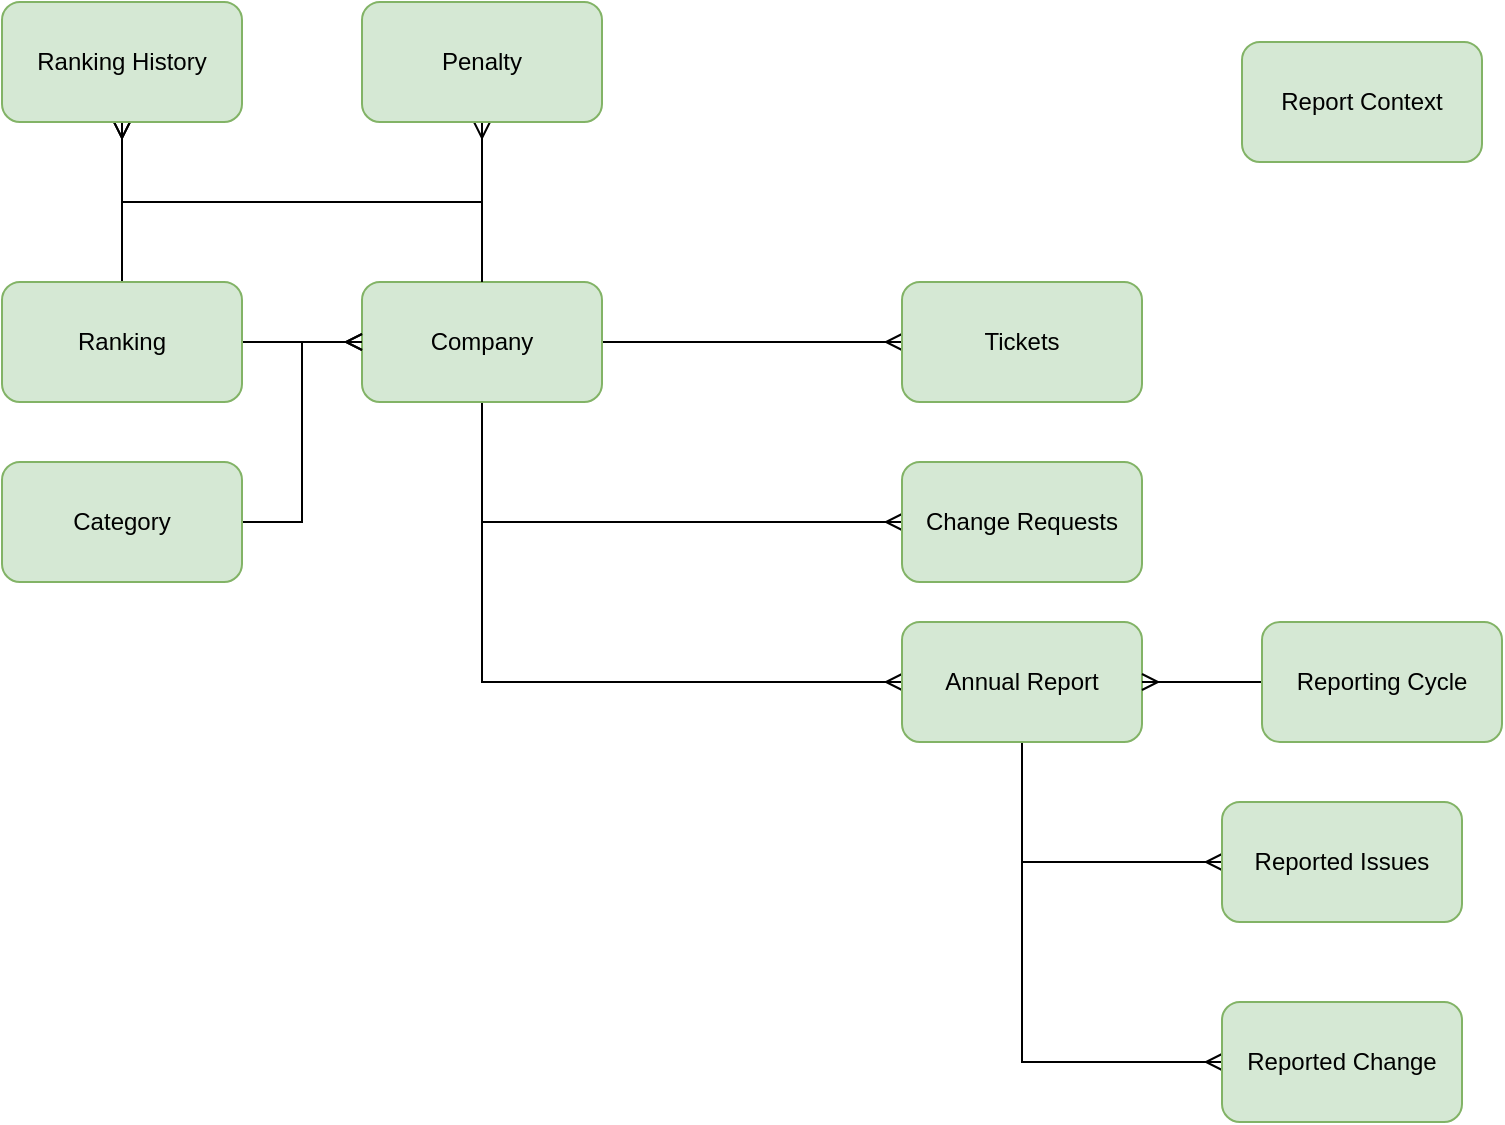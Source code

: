 <mxfile version="22.0.8" type="device">
  <diagram name="Page-1" id="HL6KULMRv6GPSVpq03Zq">
    <mxGraphModel dx="1434" dy="782" grid="1" gridSize="10" guides="1" tooltips="1" connect="1" arrows="1" fold="1" page="1" pageScale="1" pageWidth="850" pageHeight="1100" math="0" shadow="0">
      <root>
        <mxCell id="0" />
        <mxCell id="1" parent="0" />
        <mxCell id="SIxeFpGajm9Z2pZIayPS-3" style="edgeStyle=orthogonalEdgeStyle;rounded=0;orthogonalLoop=1;jettySize=auto;html=1;exitX=1;exitY=0.5;exitDx=0;exitDy=0;entryX=0;entryY=0.5;entryDx=0;entryDy=0;endArrow=ERmany;endFill=0;" edge="1" parent="1" source="SIxeFpGajm9Z2pZIayPS-1" target="SIxeFpGajm9Z2pZIayPS-2">
          <mxGeometry relative="1" as="geometry" />
        </mxCell>
        <mxCell id="SIxeFpGajm9Z2pZIayPS-6" style="edgeStyle=orthogonalEdgeStyle;rounded=0;orthogonalLoop=1;jettySize=auto;html=1;exitX=0.5;exitY=1;exitDx=0;exitDy=0;entryX=0;entryY=0.5;entryDx=0;entryDy=0;endArrow=ERmany;endFill=0;" edge="1" parent="1" source="SIxeFpGajm9Z2pZIayPS-1" target="SIxeFpGajm9Z2pZIayPS-5">
          <mxGeometry relative="1" as="geometry" />
        </mxCell>
        <mxCell id="SIxeFpGajm9Z2pZIayPS-8" style="edgeStyle=orthogonalEdgeStyle;rounded=0;orthogonalLoop=1;jettySize=auto;html=1;exitX=0.5;exitY=1;exitDx=0;exitDy=0;entryX=0;entryY=0.5;entryDx=0;entryDy=0;endArrow=ERmany;endFill=0;" edge="1" parent="1" source="SIxeFpGajm9Z2pZIayPS-1" target="SIxeFpGajm9Z2pZIayPS-7">
          <mxGeometry relative="1" as="geometry" />
        </mxCell>
        <mxCell id="SIxeFpGajm9Z2pZIayPS-21" style="edgeStyle=orthogonalEdgeStyle;rounded=0;orthogonalLoop=1;jettySize=auto;html=1;exitX=0.5;exitY=0;exitDx=0;exitDy=0;entryX=0.5;entryY=1;entryDx=0;entryDy=0;endArrow=ERmany;endFill=0;" edge="1" parent="1" source="SIxeFpGajm9Z2pZIayPS-1" target="SIxeFpGajm9Z2pZIayPS-20">
          <mxGeometry relative="1" as="geometry" />
        </mxCell>
        <mxCell id="SIxeFpGajm9Z2pZIayPS-26" style="edgeStyle=orthogonalEdgeStyle;rounded=0;orthogonalLoop=1;jettySize=auto;html=1;exitX=0.5;exitY=0;exitDx=0;exitDy=0;entryX=0.5;entryY=1;entryDx=0;entryDy=0;endArrow=ERmany;endFill=0;" edge="1" parent="1" source="SIxeFpGajm9Z2pZIayPS-1" target="SIxeFpGajm9Z2pZIayPS-22">
          <mxGeometry relative="1" as="geometry" />
        </mxCell>
        <mxCell id="SIxeFpGajm9Z2pZIayPS-1" value="Company" style="rounded=1;whiteSpace=wrap;html=1;fillColor=#d5e8d4;strokeColor=#82b366;" vertex="1" parent="1">
          <mxGeometry x="200" y="180" width="120" height="60" as="geometry" />
        </mxCell>
        <mxCell id="SIxeFpGajm9Z2pZIayPS-2" value="Tickets" style="rounded=1;whiteSpace=wrap;html=1;fillColor=#d5e8d4;strokeColor=#82b366;" vertex="1" parent="1">
          <mxGeometry x="470" y="180" width="120" height="60" as="geometry" />
        </mxCell>
        <mxCell id="SIxeFpGajm9Z2pZIayPS-4" value="Report Context" style="rounded=1;whiteSpace=wrap;html=1;fillColor=#d5e8d4;strokeColor=#82b366;" vertex="1" parent="1">
          <mxGeometry x="640" y="60" width="120" height="60" as="geometry" />
        </mxCell>
        <mxCell id="SIxeFpGajm9Z2pZIayPS-5" value="Change Requests" style="rounded=1;whiteSpace=wrap;html=1;fillColor=#d5e8d4;strokeColor=#82b366;" vertex="1" parent="1">
          <mxGeometry x="470" y="270" width="120" height="60" as="geometry" />
        </mxCell>
        <mxCell id="SIxeFpGajm9Z2pZIayPS-13" style="edgeStyle=orthogonalEdgeStyle;rounded=0;orthogonalLoop=1;jettySize=auto;html=1;exitX=0.5;exitY=1;exitDx=0;exitDy=0;entryX=0;entryY=0.5;entryDx=0;entryDy=0;endArrow=ERmany;endFill=0;" edge="1" parent="1" source="SIxeFpGajm9Z2pZIayPS-7" target="SIxeFpGajm9Z2pZIayPS-12">
          <mxGeometry relative="1" as="geometry" />
        </mxCell>
        <mxCell id="SIxeFpGajm9Z2pZIayPS-15" style="edgeStyle=orthogonalEdgeStyle;rounded=0;orthogonalLoop=1;jettySize=auto;html=1;exitX=0.5;exitY=1;exitDx=0;exitDy=0;entryX=0;entryY=0.5;entryDx=0;entryDy=0;endArrow=ERmany;endFill=0;" edge="1" parent="1" source="SIxeFpGajm9Z2pZIayPS-7" target="SIxeFpGajm9Z2pZIayPS-14">
          <mxGeometry relative="1" as="geometry" />
        </mxCell>
        <mxCell id="SIxeFpGajm9Z2pZIayPS-7" value="Annual Report" style="rounded=1;whiteSpace=wrap;html=1;fillColor=#d5e8d4;strokeColor=#82b366;" vertex="1" parent="1">
          <mxGeometry x="470" y="350" width="120" height="60" as="geometry" />
        </mxCell>
        <mxCell id="SIxeFpGajm9Z2pZIayPS-10" style="edgeStyle=orthogonalEdgeStyle;rounded=0;orthogonalLoop=1;jettySize=auto;html=1;exitX=0;exitY=0.5;exitDx=0;exitDy=0;endArrow=ERmany;endFill=0;" edge="1" parent="1" source="SIxeFpGajm9Z2pZIayPS-9" target="SIxeFpGajm9Z2pZIayPS-7">
          <mxGeometry relative="1" as="geometry" />
        </mxCell>
        <mxCell id="SIxeFpGajm9Z2pZIayPS-9" value="Reporting Cycle" style="rounded=1;whiteSpace=wrap;html=1;fillColor=#d5e8d4;strokeColor=#82b366;" vertex="1" parent="1">
          <mxGeometry x="650" y="350" width="120" height="60" as="geometry" />
        </mxCell>
        <mxCell id="SIxeFpGajm9Z2pZIayPS-12" value="Reported Change" style="rounded=1;whiteSpace=wrap;html=1;fillColor=#d5e8d4;strokeColor=#82b366;" vertex="1" parent="1">
          <mxGeometry x="630" y="540" width="120" height="60" as="geometry" />
        </mxCell>
        <mxCell id="SIxeFpGajm9Z2pZIayPS-14" value="Reported Issues" style="rounded=1;whiteSpace=wrap;html=1;fillColor=#d5e8d4;strokeColor=#82b366;" vertex="1" parent="1">
          <mxGeometry x="630" y="440" width="120" height="60" as="geometry" />
        </mxCell>
        <mxCell id="SIxeFpGajm9Z2pZIayPS-18" style="edgeStyle=orthogonalEdgeStyle;rounded=0;orthogonalLoop=1;jettySize=auto;html=1;exitX=1;exitY=0.5;exitDx=0;exitDy=0;endArrow=ERmany;endFill=0;" edge="1" parent="1" source="SIxeFpGajm9Z2pZIayPS-16" target="SIxeFpGajm9Z2pZIayPS-1">
          <mxGeometry relative="1" as="geometry">
            <Array as="points">
              <mxPoint x="170" y="210" />
              <mxPoint x="170" y="210" />
            </Array>
          </mxGeometry>
        </mxCell>
        <mxCell id="SIxeFpGajm9Z2pZIayPS-25" style="edgeStyle=orthogonalEdgeStyle;rounded=0;orthogonalLoop=1;jettySize=auto;html=1;exitX=0.5;exitY=0;exitDx=0;exitDy=0;entryX=0.5;entryY=1;entryDx=0;entryDy=0;endArrow=ERmany;endFill=0;" edge="1" parent="1" source="SIxeFpGajm9Z2pZIayPS-16" target="SIxeFpGajm9Z2pZIayPS-22">
          <mxGeometry relative="1" as="geometry" />
        </mxCell>
        <mxCell id="SIxeFpGajm9Z2pZIayPS-16" value="Ranking" style="rounded=1;whiteSpace=wrap;html=1;fillColor=#d5e8d4;strokeColor=#82b366;" vertex="1" parent="1">
          <mxGeometry x="20" y="180" width="120" height="60" as="geometry" />
        </mxCell>
        <mxCell id="SIxeFpGajm9Z2pZIayPS-19" style="edgeStyle=orthogonalEdgeStyle;rounded=0;orthogonalLoop=1;jettySize=auto;html=1;exitX=1;exitY=0.5;exitDx=0;exitDy=0;entryX=0;entryY=0.5;entryDx=0;entryDy=0;endArrow=ERmany;endFill=0;" edge="1" parent="1" source="SIxeFpGajm9Z2pZIayPS-17" target="SIxeFpGajm9Z2pZIayPS-1">
          <mxGeometry relative="1" as="geometry">
            <mxPoint x="180" y="230" as="targetPoint" />
          </mxGeometry>
        </mxCell>
        <mxCell id="SIxeFpGajm9Z2pZIayPS-17" value="Category" style="rounded=1;whiteSpace=wrap;html=1;fillColor=#d5e8d4;strokeColor=#82b366;" vertex="1" parent="1">
          <mxGeometry x="20" y="270" width="120" height="60" as="geometry" />
        </mxCell>
        <mxCell id="SIxeFpGajm9Z2pZIayPS-24" value="" style="edgeStyle=orthogonalEdgeStyle;rounded=0;orthogonalLoop=1;jettySize=auto;html=1;endArrow=none;endFill=0;" edge="1" parent="1" source="SIxeFpGajm9Z2pZIayPS-20" target="SIxeFpGajm9Z2pZIayPS-1">
          <mxGeometry relative="1" as="geometry" />
        </mxCell>
        <mxCell id="SIxeFpGajm9Z2pZIayPS-20" value="Penalty" style="rounded=1;whiteSpace=wrap;html=1;fillColor=#d5e8d4;strokeColor=#82b366;" vertex="1" parent="1">
          <mxGeometry x="200" y="40" width="120" height="60" as="geometry" />
        </mxCell>
        <mxCell id="SIxeFpGajm9Z2pZIayPS-22" value="Ranking History" style="rounded=1;whiteSpace=wrap;html=1;fillColor=#d5e8d4;strokeColor=#82b366;" vertex="1" parent="1">
          <mxGeometry x="20" y="40" width="120" height="60" as="geometry" />
        </mxCell>
      </root>
    </mxGraphModel>
  </diagram>
</mxfile>
